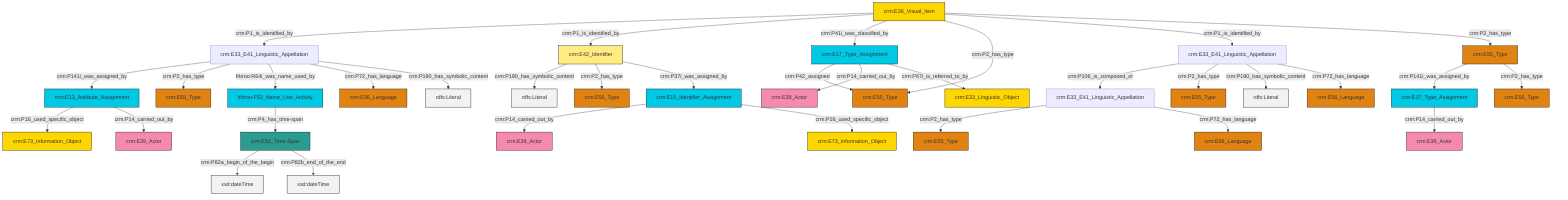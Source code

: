 graph TD
classDef Literal fill:#f2f2f2,stroke:#000000;
classDef CRM_Entity fill:#FFFFFF,stroke:#000000;
classDef Temporal_Entity fill:#00C9E6, stroke:#000000;
classDef Type fill:#E18312, stroke:#000000;
classDef Time-Span fill:#2C9C91, stroke:#000000;
classDef Appellation fill:#FFEB7F, stroke:#000000;
classDef Place fill:#008836, stroke:#000000;
classDef Persistent_Item fill:#B266B2, stroke:#000000;
classDef Conceptual_Object fill:#FFD700, stroke:#000000;
classDef Physical_Thing fill:#D2B48C, stroke:#000000;
classDef Actor fill:#f58aad, stroke:#000000;
classDef PC_Classes fill:#4ce600, stroke:#000000;
classDef Multi fill:#cccccc,stroke:#000000;

0["crm:E55_Type"]:::Type -->|crm:P141i_was_assigned_by| 1["crm:E17_Type_Assignment"]:::Temporal_Entity
4["crm:E52_Time-Span"]:::Time-Span -->|crm:P82a_begin_of_the_begin| 5[xsd:dateTime]:::Literal
6["crm:E33_E41_Linguistic_Appellation"]:::Default -->|crm:P2_has_type| 7["crm:E55_Type"]:::Type
12["crm:E33_E41_Linguistic_Appellation"]:::Default -->|crm:P141i_was_assigned_by| 13["crm:E13_Attribute_Assignment"]:::Temporal_Entity
16["crm:E42_Identifier"]:::Appellation -->|crm:P190_has_symbolic_content| 17[rdfs:Literal]:::Literal
8["crm:E36_Visual_Item"]:::Conceptual_Object -->|crm:P1_is_identified_by| 12["crm:E33_E41_Linguistic_Appellation"]:::Default
8["crm:E36_Visual_Item"]:::Conceptual_Object -->|crm:P1_is_identified_by| 16["crm:E42_Identifier"]:::Appellation
20["crm:E17_Type_Assignment"]:::Temporal_Entity -->|crm:P42_assigned| 18["crm:E55_Type"]:::Type
28["crm:E33_E41_Linguistic_Appellation"]:::Default -->|crm:P106_is_composed_of| 6["crm:E33_E41_Linguistic_Appellation"]:::Default
12["crm:E33_E41_Linguistic_Appellation"]:::Default -->|crm:P2_has_type| 29["crm:E55_Type"]:::Type
1["crm:E17_Type_Assignment"]:::Temporal_Entity -->|crm:P14_carried_out_by| 31["crm:E39_Actor"]:::Actor
28["crm:E33_E41_Linguistic_Appellation"]:::Default -->|crm:P2_has_type| 32["crm:E55_Type"]:::Type
12["crm:E33_E41_Linguistic_Appellation"]:::Default -->|frbroo:R64i_was_name_used_by| 14["frbroo:F52_Name_Use_Activity"]:::Temporal_Entity
8["crm:E36_Visual_Item"]:::Conceptual_Object -->|crm:P41i_was_classified_by| 20["crm:E17_Type_Assignment"]:::Temporal_Entity
16["crm:E42_Identifier"]:::Appellation -->|crm:P2_has_type| 37["crm:E55_Type"]:::Type
16["crm:E42_Identifier"]:::Appellation -->|crm:P37i_was_assigned_by| 39["crm:E15_Identifier_Assignment"]:::Temporal_Entity
4["crm:E52_Time-Span"]:::Time-Span -->|crm:P82b_end_of_the_end| 40[xsd:dateTime]:::Literal
6["crm:E33_E41_Linguistic_Appellation"]:::Default -->|crm:P72_has_language| 35["crm:E56_Language"]:::Type
28["crm:E33_E41_Linguistic_Appellation"]:::Default -->|crm:P190_has_symbolic_content| 44[rdfs:Literal]:::Literal
20["crm:E17_Type_Assignment"]:::Temporal_Entity -->|crm:P14_carried_out_by| 2["crm:E39_Actor"]:::Actor
8["crm:E36_Visual_Item"]:::Conceptual_Object -->|crm:P2_has_type| 18["crm:E55_Type"]:::Type
12["crm:E33_E41_Linguistic_Appellation"]:::Default -->|crm:P72_has_language| 49["crm:E56_Language"]:::Type
20["crm:E17_Type_Assignment"]:::Temporal_Entity -->|crm:P67i_is_referred_to_by| 10["crm:E33_Linguistic_Object"]:::Conceptual_Object
12["crm:E33_E41_Linguistic_Appellation"]:::Default -->|crm:P190_has_symbolic_content| 50[rdfs:Literal]:::Literal
28["crm:E33_E41_Linguistic_Appellation"]:::Default -->|crm:P72_has_language| 26["crm:E56_Language"]:::Type
14["frbroo:F52_Name_Use_Activity"]:::Temporal_Entity -->|crm:P4_has_time-span| 4["crm:E52_Time-Span"]:::Time-Span
39["crm:E15_Identifier_Assignment"]:::Temporal_Entity -->|crm:P14_carried_out_by| 33["crm:E39_Actor"]:::Actor
13["crm:E13_Attribute_Assignment"]:::Temporal_Entity -->|crm:P16_used_specific_object| 55["crm:E73_Information_Object"]:::Conceptual_Object
39["crm:E15_Identifier_Assignment"]:::Temporal_Entity -->|crm:P16_used_specific_object| 22["crm:E73_Information_Object"]:::Conceptual_Object
8["crm:E36_Visual_Item"]:::Conceptual_Object -->|crm:P1_is_identified_by| 28["crm:E33_E41_Linguistic_Appellation"]:::Default
8["crm:E36_Visual_Item"]:::Conceptual_Object -->|crm:P2_has_type| 0["crm:E55_Type"]:::Type
13["crm:E13_Attribute_Assignment"]:::Temporal_Entity -->|crm:P14_carried_out_by| 46["crm:E39_Actor"]:::Actor
0["crm:E55_Type"]:::Type -->|crm:P2_has_type| 24["crm:E55_Type"]:::Type